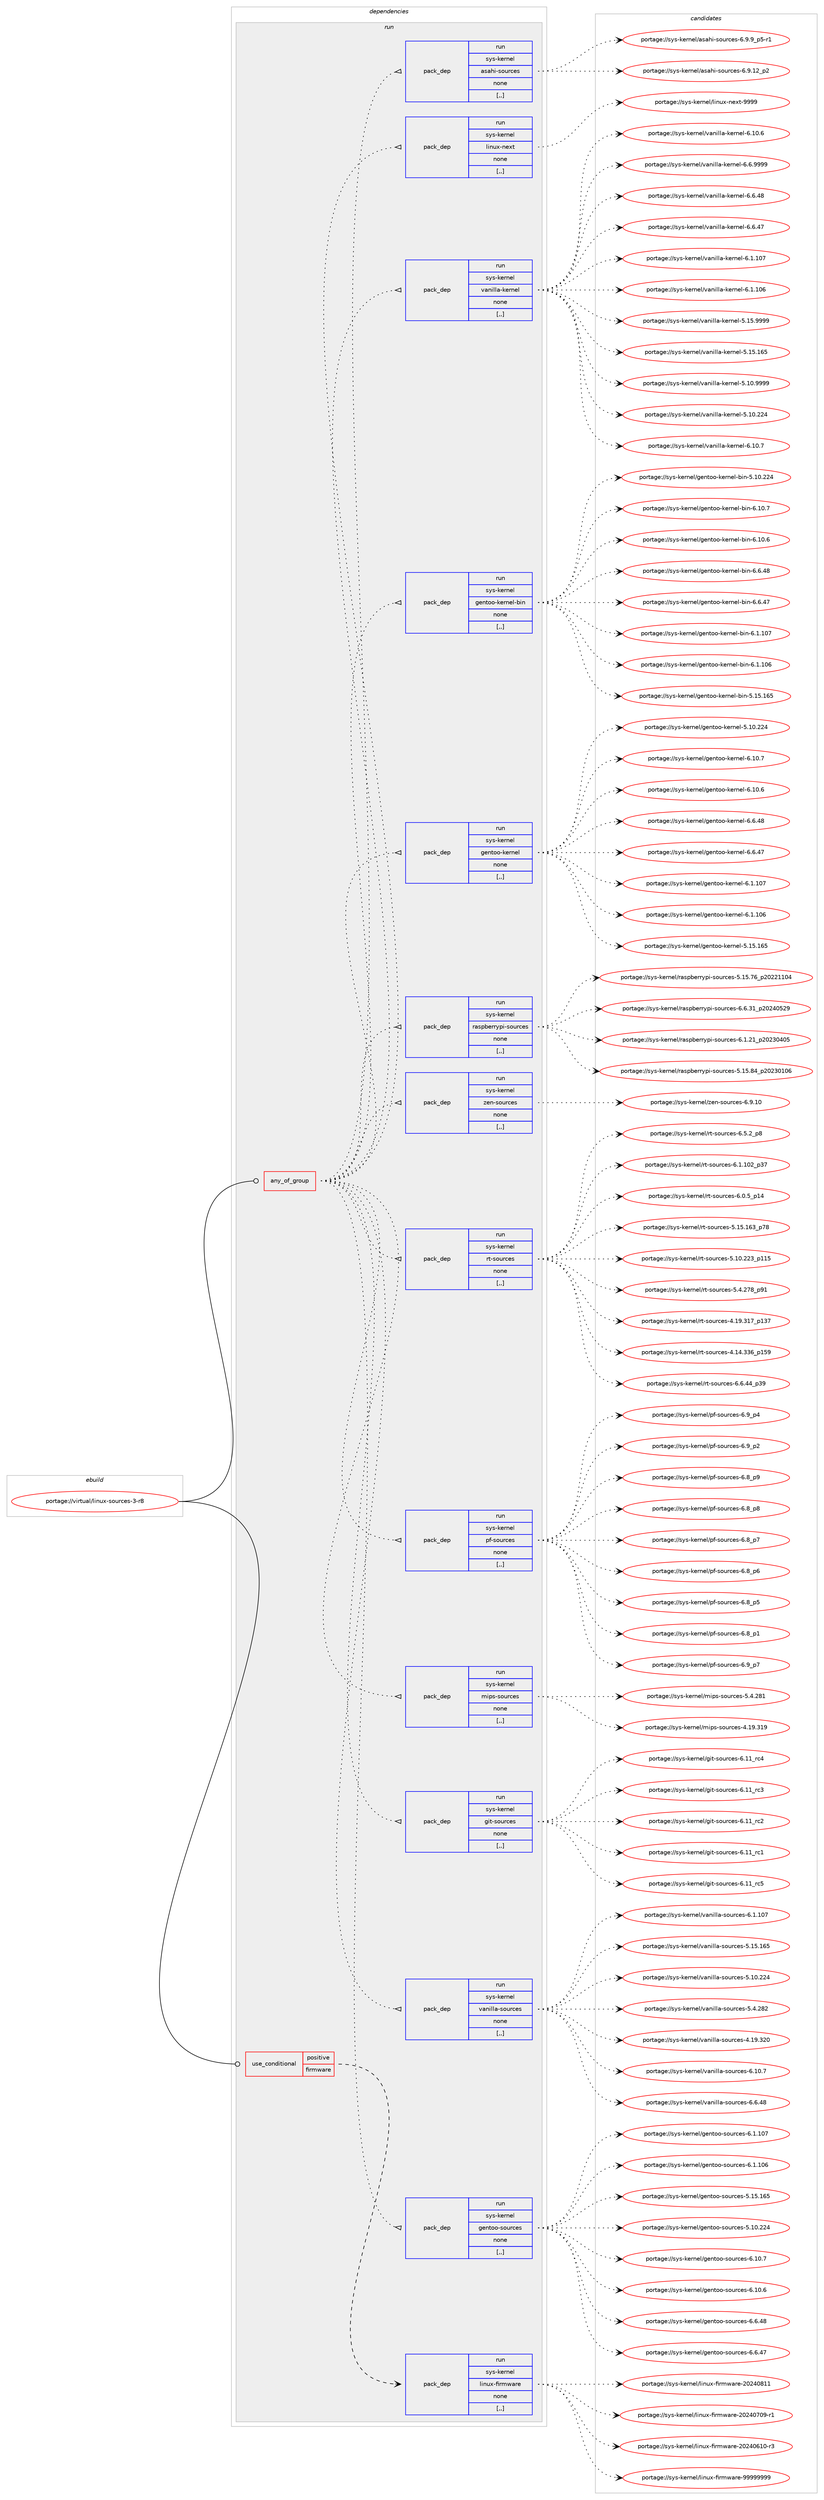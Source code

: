 digraph prolog {

# *************
# Graph options
# *************

newrank=true;
concentrate=true;
compound=true;
graph [rankdir=LR,fontname=Helvetica,fontsize=10,ranksep=1.5];#, ranksep=2.5, nodesep=0.2];
edge  [arrowhead=vee];
node  [fontname=Helvetica,fontsize=10];

# **********
# The ebuild
# **********

subgraph cluster_leftcol {
color=gray;
label=<<i>ebuild</i>>;
id [label="portage://virtual/linux-sources-3-r8", color=red, width=4, href="../virtual/linux-sources-3-r8.svg"];
}

# ****************
# The dependencies
# ****************

subgraph cluster_midcol {
color=gray;
label=<<i>dependencies</i>>;
subgraph cluster_compile {
fillcolor="#eeeeee";
style=filled;
label=<<i>compile</i>>;
}
subgraph cluster_compileandrun {
fillcolor="#eeeeee";
style=filled;
label=<<i>compile and run</i>>;
}
subgraph cluster_run {
fillcolor="#eeeeee";
style=filled;
label=<<i>run</i>>;
subgraph any21 {
dependency1231 [label=<<TABLE BORDER="0" CELLBORDER="1" CELLSPACING="0" CELLPADDING="4"><TR><TD CELLPADDING="10">any_of_group</TD></TR></TABLE>>, shape=none, color=red];subgraph pack997 {
dependency1232 [label=<<TABLE BORDER="0" CELLBORDER="1" CELLSPACING="0" CELLPADDING="4" WIDTH="220"><TR><TD ROWSPAN="6" CELLPADDING="30">pack_dep</TD></TR><TR><TD WIDTH="110">run</TD></TR><TR><TD>sys-kernel</TD></TR><TR><TD>gentoo-sources</TD></TR><TR><TD>none</TD></TR><TR><TD>[,,]</TD></TR></TABLE>>, shape=none, color=blue];
}
dependency1231:e -> dependency1232:w [weight=20,style="dotted",arrowhead="oinv"];
subgraph pack998 {
dependency1233 [label=<<TABLE BORDER="0" CELLBORDER="1" CELLSPACING="0" CELLPADDING="4" WIDTH="220"><TR><TD ROWSPAN="6" CELLPADDING="30">pack_dep</TD></TR><TR><TD WIDTH="110">run</TD></TR><TR><TD>sys-kernel</TD></TR><TR><TD>vanilla-sources</TD></TR><TR><TD>none</TD></TR><TR><TD>[,,]</TD></TR></TABLE>>, shape=none, color=blue];
}
dependency1231:e -> dependency1233:w [weight=20,style="dotted",arrowhead="oinv"];
subgraph pack999 {
dependency1234 [label=<<TABLE BORDER="0" CELLBORDER="1" CELLSPACING="0" CELLPADDING="4" WIDTH="220"><TR><TD ROWSPAN="6" CELLPADDING="30">pack_dep</TD></TR><TR><TD WIDTH="110">run</TD></TR><TR><TD>sys-kernel</TD></TR><TR><TD>git-sources</TD></TR><TR><TD>none</TD></TR><TR><TD>[,,]</TD></TR></TABLE>>, shape=none, color=blue];
}
dependency1231:e -> dependency1234:w [weight=20,style="dotted",arrowhead="oinv"];
subgraph pack1000 {
dependency1235 [label=<<TABLE BORDER="0" CELLBORDER="1" CELLSPACING="0" CELLPADDING="4" WIDTH="220"><TR><TD ROWSPAN="6" CELLPADDING="30">pack_dep</TD></TR><TR><TD WIDTH="110">run</TD></TR><TR><TD>sys-kernel</TD></TR><TR><TD>mips-sources</TD></TR><TR><TD>none</TD></TR><TR><TD>[,,]</TD></TR></TABLE>>, shape=none, color=blue];
}
dependency1231:e -> dependency1235:w [weight=20,style="dotted",arrowhead="oinv"];
subgraph pack1001 {
dependency1236 [label=<<TABLE BORDER="0" CELLBORDER="1" CELLSPACING="0" CELLPADDING="4" WIDTH="220"><TR><TD ROWSPAN="6" CELLPADDING="30">pack_dep</TD></TR><TR><TD WIDTH="110">run</TD></TR><TR><TD>sys-kernel</TD></TR><TR><TD>pf-sources</TD></TR><TR><TD>none</TD></TR><TR><TD>[,,]</TD></TR></TABLE>>, shape=none, color=blue];
}
dependency1231:e -> dependency1236:w [weight=20,style="dotted",arrowhead="oinv"];
subgraph pack1002 {
dependency1237 [label=<<TABLE BORDER="0" CELLBORDER="1" CELLSPACING="0" CELLPADDING="4" WIDTH="220"><TR><TD ROWSPAN="6" CELLPADDING="30">pack_dep</TD></TR><TR><TD WIDTH="110">run</TD></TR><TR><TD>sys-kernel</TD></TR><TR><TD>rt-sources</TD></TR><TR><TD>none</TD></TR><TR><TD>[,,]</TD></TR></TABLE>>, shape=none, color=blue];
}
dependency1231:e -> dependency1237:w [weight=20,style="dotted",arrowhead="oinv"];
subgraph pack1003 {
dependency1238 [label=<<TABLE BORDER="0" CELLBORDER="1" CELLSPACING="0" CELLPADDING="4" WIDTH="220"><TR><TD ROWSPAN="6" CELLPADDING="30">pack_dep</TD></TR><TR><TD WIDTH="110">run</TD></TR><TR><TD>sys-kernel</TD></TR><TR><TD>zen-sources</TD></TR><TR><TD>none</TD></TR><TR><TD>[,,]</TD></TR></TABLE>>, shape=none, color=blue];
}
dependency1231:e -> dependency1238:w [weight=20,style="dotted",arrowhead="oinv"];
subgraph pack1004 {
dependency1239 [label=<<TABLE BORDER="0" CELLBORDER="1" CELLSPACING="0" CELLPADDING="4" WIDTH="220"><TR><TD ROWSPAN="6" CELLPADDING="30">pack_dep</TD></TR><TR><TD WIDTH="110">run</TD></TR><TR><TD>sys-kernel</TD></TR><TR><TD>raspberrypi-sources</TD></TR><TR><TD>none</TD></TR><TR><TD>[,,]</TD></TR></TABLE>>, shape=none, color=blue];
}
dependency1231:e -> dependency1239:w [weight=20,style="dotted",arrowhead="oinv"];
subgraph pack1005 {
dependency1240 [label=<<TABLE BORDER="0" CELLBORDER="1" CELLSPACING="0" CELLPADDING="4" WIDTH="220"><TR><TD ROWSPAN="6" CELLPADDING="30">pack_dep</TD></TR><TR><TD WIDTH="110">run</TD></TR><TR><TD>sys-kernel</TD></TR><TR><TD>gentoo-kernel</TD></TR><TR><TD>none</TD></TR><TR><TD>[,,]</TD></TR></TABLE>>, shape=none, color=blue];
}
dependency1231:e -> dependency1240:w [weight=20,style="dotted",arrowhead="oinv"];
subgraph pack1006 {
dependency1241 [label=<<TABLE BORDER="0" CELLBORDER="1" CELLSPACING="0" CELLPADDING="4" WIDTH="220"><TR><TD ROWSPAN="6" CELLPADDING="30">pack_dep</TD></TR><TR><TD WIDTH="110">run</TD></TR><TR><TD>sys-kernel</TD></TR><TR><TD>gentoo-kernel-bin</TD></TR><TR><TD>none</TD></TR><TR><TD>[,,]</TD></TR></TABLE>>, shape=none, color=blue];
}
dependency1231:e -> dependency1241:w [weight=20,style="dotted",arrowhead="oinv"];
subgraph pack1007 {
dependency1242 [label=<<TABLE BORDER="0" CELLBORDER="1" CELLSPACING="0" CELLPADDING="4" WIDTH="220"><TR><TD ROWSPAN="6" CELLPADDING="30">pack_dep</TD></TR><TR><TD WIDTH="110">run</TD></TR><TR><TD>sys-kernel</TD></TR><TR><TD>vanilla-kernel</TD></TR><TR><TD>none</TD></TR><TR><TD>[,,]</TD></TR></TABLE>>, shape=none, color=blue];
}
dependency1231:e -> dependency1242:w [weight=20,style="dotted",arrowhead="oinv"];
subgraph pack1008 {
dependency1243 [label=<<TABLE BORDER="0" CELLBORDER="1" CELLSPACING="0" CELLPADDING="4" WIDTH="220"><TR><TD ROWSPAN="6" CELLPADDING="30">pack_dep</TD></TR><TR><TD WIDTH="110">run</TD></TR><TR><TD>sys-kernel</TD></TR><TR><TD>linux-next</TD></TR><TR><TD>none</TD></TR><TR><TD>[,,]</TD></TR></TABLE>>, shape=none, color=blue];
}
dependency1231:e -> dependency1243:w [weight=20,style="dotted",arrowhead="oinv"];
subgraph pack1009 {
dependency1244 [label=<<TABLE BORDER="0" CELLBORDER="1" CELLSPACING="0" CELLPADDING="4" WIDTH="220"><TR><TD ROWSPAN="6" CELLPADDING="30">pack_dep</TD></TR><TR><TD WIDTH="110">run</TD></TR><TR><TD>sys-kernel</TD></TR><TR><TD>asahi-sources</TD></TR><TR><TD>none</TD></TR><TR><TD>[,,]</TD></TR></TABLE>>, shape=none, color=blue];
}
dependency1231:e -> dependency1244:w [weight=20,style="dotted",arrowhead="oinv"];
}
id:e -> dependency1231:w [weight=20,style="solid",arrowhead="odot"];
subgraph cond215 {
dependency1245 [label=<<TABLE BORDER="0" CELLBORDER="1" CELLSPACING="0" CELLPADDING="4"><TR><TD ROWSPAN="3" CELLPADDING="10">use_conditional</TD></TR><TR><TD>positive</TD></TR><TR><TD>firmware</TD></TR></TABLE>>, shape=none, color=red];
subgraph pack1010 {
dependency1246 [label=<<TABLE BORDER="0" CELLBORDER="1" CELLSPACING="0" CELLPADDING="4" WIDTH="220"><TR><TD ROWSPAN="6" CELLPADDING="30">pack_dep</TD></TR><TR><TD WIDTH="110">run</TD></TR><TR><TD>sys-kernel</TD></TR><TR><TD>linux-firmware</TD></TR><TR><TD>none</TD></TR><TR><TD>[,,]</TD></TR></TABLE>>, shape=none, color=blue];
}
dependency1245:e -> dependency1246:w [weight=20,style="dashed",arrowhead="vee"];
}
id:e -> dependency1245:w [weight=20,style="solid",arrowhead="odot"];
}
}

# **************
# The candidates
# **************

subgraph cluster_choices {
rank=same;
color=gray;
label=<<i>candidates</i>>;

subgraph choice997 {
color=black;
nodesep=1;
choice1151211154510710111411010110847103101110116111111451151111171149910111545544649484655 [label="portage://sys-kernel/gentoo-sources-6.10.7", color=red, width=4,href="../sys-kernel/gentoo-sources-6.10.7.svg"];
choice1151211154510710111411010110847103101110116111111451151111171149910111545544649484654 [label="portage://sys-kernel/gentoo-sources-6.10.6", color=red, width=4,href="../sys-kernel/gentoo-sources-6.10.6.svg"];
choice1151211154510710111411010110847103101110116111111451151111171149910111545544654465256 [label="portage://sys-kernel/gentoo-sources-6.6.48", color=red, width=4,href="../sys-kernel/gentoo-sources-6.6.48.svg"];
choice1151211154510710111411010110847103101110116111111451151111171149910111545544654465255 [label="portage://sys-kernel/gentoo-sources-6.6.47", color=red, width=4,href="../sys-kernel/gentoo-sources-6.6.47.svg"];
choice115121115451071011141101011084710310111011611111145115111117114991011154554464946494855 [label="portage://sys-kernel/gentoo-sources-6.1.107", color=red, width=4,href="../sys-kernel/gentoo-sources-6.1.107.svg"];
choice115121115451071011141101011084710310111011611111145115111117114991011154554464946494854 [label="portage://sys-kernel/gentoo-sources-6.1.106", color=red, width=4,href="../sys-kernel/gentoo-sources-6.1.106.svg"];
choice11512111545107101114110101108471031011101161111114511511111711499101115455346495346495453 [label="portage://sys-kernel/gentoo-sources-5.15.165", color=red, width=4,href="../sys-kernel/gentoo-sources-5.15.165.svg"];
choice11512111545107101114110101108471031011101161111114511511111711499101115455346494846505052 [label="portage://sys-kernel/gentoo-sources-5.10.224", color=red, width=4,href="../sys-kernel/gentoo-sources-5.10.224.svg"];
dependency1232:e -> choice1151211154510710111411010110847103101110116111111451151111171149910111545544649484655:w [style=dotted,weight="100"];
dependency1232:e -> choice1151211154510710111411010110847103101110116111111451151111171149910111545544649484654:w [style=dotted,weight="100"];
dependency1232:e -> choice1151211154510710111411010110847103101110116111111451151111171149910111545544654465256:w [style=dotted,weight="100"];
dependency1232:e -> choice1151211154510710111411010110847103101110116111111451151111171149910111545544654465255:w [style=dotted,weight="100"];
dependency1232:e -> choice115121115451071011141101011084710310111011611111145115111117114991011154554464946494855:w [style=dotted,weight="100"];
dependency1232:e -> choice115121115451071011141101011084710310111011611111145115111117114991011154554464946494854:w [style=dotted,weight="100"];
dependency1232:e -> choice11512111545107101114110101108471031011101161111114511511111711499101115455346495346495453:w [style=dotted,weight="100"];
dependency1232:e -> choice11512111545107101114110101108471031011101161111114511511111711499101115455346494846505052:w [style=dotted,weight="100"];
}
subgraph choice998 {
color=black;
nodesep=1;
choice11512111545107101114110101108471189711010510810897451151111171149910111545544649484655 [label="portage://sys-kernel/vanilla-sources-6.10.7", color=red, width=4,href="../sys-kernel/vanilla-sources-6.10.7.svg"];
choice11512111545107101114110101108471189711010510810897451151111171149910111545544654465256 [label="portage://sys-kernel/vanilla-sources-6.6.48", color=red, width=4,href="../sys-kernel/vanilla-sources-6.6.48.svg"];
choice1151211154510710111411010110847118971101051081089745115111117114991011154554464946494855 [label="portage://sys-kernel/vanilla-sources-6.1.107", color=red, width=4,href="../sys-kernel/vanilla-sources-6.1.107.svg"];
choice115121115451071011141101011084711897110105108108974511511111711499101115455346495346495453 [label="portage://sys-kernel/vanilla-sources-5.15.165", color=red, width=4,href="../sys-kernel/vanilla-sources-5.15.165.svg"];
choice115121115451071011141101011084711897110105108108974511511111711499101115455346494846505052 [label="portage://sys-kernel/vanilla-sources-5.10.224", color=red, width=4,href="../sys-kernel/vanilla-sources-5.10.224.svg"];
choice1151211154510710111411010110847118971101051081089745115111117114991011154553465246505650 [label="portage://sys-kernel/vanilla-sources-5.4.282", color=red, width=4,href="../sys-kernel/vanilla-sources-5.4.282.svg"];
choice115121115451071011141101011084711897110105108108974511511111711499101115455246495746515048 [label="portage://sys-kernel/vanilla-sources-4.19.320", color=red, width=4,href="../sys-kernel/vanilla-sources-4.19.320.svg"];
dependency1233:e -> choice11512111545107101114110101108471189711010510810897451151111171149910111545544649484655:w [style=dotted,weight="100"];
dependency1233:e -> choice11512111545107101114110101108471189711010510810897451151111171149910111545544654465256:w [style=dotted,weight="100"];
dependency1233:e -> choice1151211154510710111411010110847118971101051081089745115111117114991011154554464946494855:w [style=dotted,weight="100"];
dependency1233:e -> choice115121115451071011141101011084711897110105108108974511511111711499101115455346495346495453:w [style=dotted,weight="100"];
dependency1233:e -> choice115121115451071011141101011084711897110105108108974511511111711499101115455346494846505052:w [style=dotted,weight="100"];
dependency1233:e -> choice1151211154510710111411010110847118971101051081089745115111117114991011154553465246505650:w [style=dotted,weight="100"];
dependency1233:e -> choice115121115451071011141101011084711897110105108108974511511111711499101115455246495746515048:w [style=dotted,weight="100"];
}
subgraph choice999 {
color=black;
nodesep=1;
choice115121115451071011141101011084710310511645115111117114991011154554464949951149953 [label="portage://sys-kernel/git-sources-6.11_rc5", color=red, width=4,href="../sys-kernel/git-sources-6.11_rc5.svg"];
choice115121115451071011141101011084710310511645115111117114991011154554464949951149952 [label="portage://sys-kernel/git-sources-6.11_rc4", color=red, width=4,href="../sys-kernel/git-sources-6.11_rc4.svg"];
choice115121115451071011141101011084710310511645115111117114991011154554464949951149951 [label="portage://sys-kernel/git-sources-6.11_rc3", color=red, width=4,href="../sys-kernel/git-sources-6.11_rc3.svg"];
choice115121115451071011141101011084710310511645115111117114991011154554464949951149950 [label="portage://sys-kernel/git-sources-6.11_rc2", color=red, width=4,href="../sys-kernel/git-sources-6.11_rc2.svg"];
choice115121115451071011141101011084710310511645115111117114991011154554464949951149949 [label="portage://sys-kernel/git-sources-6.11_rc1", color=red, width=4,href="../sys-kernel/git-sources-6.11_rc1.svg"];
dependency1234:e -> choice115121115451071011141101011084710310511645115111117114991011154554464949951149953:w [style=dotted,weight="100"];
dependency1234:e -> choice115121115451071011141101011084710310511645115111117114991011154554464949951149952:w [style=dotted,weight="100"];
dependency1234:e -> choice115121115451071011141101011084710310511645115111117114991011154554464949951149951:w [style=dotted,weight="100"];
dependency1234:e -> choice115121115451071011141101011084710310511645115111117114991011154554464949951149950:w [style=dotted,weight="100"];
dependency1234:e -> choice115121115451071011141101011084710310511645115111117114991011154554464949951149949:w [style=dotted,weight="100"];
}
subgraph choice1000 {
color=black;
nodesep=1;
choice115121115451071011141101011084710910511211545115111117114991011154553465246505649 [label="portage://sys-kernel/mips-sources-5.4.281", color=red, width=4,href="../sys-kernel/mips-sources-5.4.281.svg"];
choice11512111545107101114110101108471091051121154511511111711499101115455246495746514957 [label="portage://sys-kernel/mips-sources-4.19.319", color=red, width=4,href="../sys-kernel/mips-sources-4.19.319.svg"];
dependency1235:e -> choice115121115451071011141101011084710910511211545115111117114991011154553465246505649:w [style=dotted,weight="100"];
dependency1235:e -> choice11512111545107101114110101108471091051121154511511111711499101115455246495746514957:w [style=dotted,weight="100"];
}
subgraph choice1001 {
color=black;
nodesep=1;
choice11512111545107101114110101108471121024511511111711499101115455446579511255 [label="portage://sys-kernel/pf-sources-6.9_p7", color=red, width=4,href="../sys-kernel/pf-sources-6.9_p7.svg"];
choice11512111545107101114110101108471121024511511111711499101115455446579511252 [label="portage://sys-kernel/pf-sources-6.9_p4", color=red, width=4,href="../sys-kernel/pf-sources-6.9_p4.svg"];
choice11512111545107101114110101108471121024511511111711499101115455446579511250 [label="portage://sys-kernel/pf-sources-6.9_p2", color=red, width=4,href="../sys-kernel/pf-sources-6.9_p2.svg"];
choice11512111545107101114110101108471121024511511111711499101115455446569511257 [label="portage://sys-kernel/pf-sources-6.8_p9", color=red, width=4,href="../sys-kernel/pf-sources-6.8_p9.svg"];
choice11512111545107101114110101108471121024511511111711499101115455446569511256 [label="portage://sys-kernel/pf-sources-6.8_p8", color=red, width=4,href="../sys-kernel/pf-sources-6.8_p8.svg"];
choice11512111545107101114110101108471121024511511111711499101115455446569511255 [label="portage://sys-kernel/pf-sources-6.8_p7", color=red, width=4,href="../sys-kernel/pf-sources-6.8_p7.svg"];
choice11512111545107101114110101108471121024511511111711499101115455446569511254 [label="portage://sys-kernel/pf-sources-6.8_p6", color=red, width=4,href="../sys-kernel/pf-sources-6.8_p6.svg"];
choice11512111545107101114110101108471121024511511111711499101115455446569511253 [label="portage://sys-kernel/pf-sources-6.8_p5", color=red, width=4,href="../sys-kernel/pf-sources-6.8_p5.svg"];
choice11512111545107101114110101108471121024511511111711499101115455446569511249 [label="portage://sys-kernel/pf-sources-6.8_p1", color=red, width=4,href="../sys-kernel/pf-sources-6.8_p1.svg"];
dependency1236:e -> choice11512111545107101114110101108471121024511511111711499101115455446579511255:w [style=dotted,weight="100"];
dependency1236:e -> choice11512111545107101114110101108471121024511511111711499101115455446579511252:w [style=dotted,weight="100"];
dependency1236:e -> choice11512111545107101114110101108471121024511511111711499101115455446579511250:w [style=dotted,weight="100"];
dependency1236:e -> choice11512111545107101114110101108471121024511511111711499101115455446569511257:w [style=dotted,weight="100"];
dependency1236:e -> choice11512111545107101114110101108471121024511511111711499101115455446569511256:w [style=dotted,weight="100"];
dependency1236:e -> choice11512111545107101114110101108471121024511511111711499101115455446569511255:w [style=dotted,weight="100"];
dependency1236:e -> choice11512111545107101114110101108471121024511511111711499101115455446569511254:w [style=dotted,weight="100"];
dependency1236:e -> choice11512111545107101114110101108471121024511511111711499101115455446569511253:w [style=dotted,weight="100"];
dependency1236:e -> choice11512111545107101114110101108471121024511511111711499101115455446569511249:w [style=dotted,weight="100"];
}
subgraph choice1002 {
color=black;
nodesep=1;
choice1151211154510710111411010110847114116451151111171149910111545544654465252951125157 [label="portage://sys-kernel/rt-sources-6.6.44_p39", color=red, width=4,href="../sys-kernel/rt-sources-6.6.44_p39.svg"];
choice115121115451071011141101011084711411645115111117114991011154554465346509511256 [label="portage://sys-kernel/rt-sources-6.5.2_p8", color=red, width=4,href="../sys-kernel/rt-sources-6.5.2_p8.svg"];
choice115121115451071011141101011084711411645115111117114991011154554464946494850951125155 [label="portage://sys-kernel/rt-sources-6.1.102_p37", color=red, width=4,href="../sys-kernel/rt-sources-6.1.102_p37.svg"];
choice11512111545107101114110101108471141164511511111711499101115455446484653951124952 [label="portage://sys-kernel/rt-sources-6.0.5_p14", color=red, width=4,href="../sys-kernel/rt-sources-6.0.5_p14.svg"];
choice11512111545107101114110101108471141164511511111711499101115455346495346495451951125556 [label="portage://sys-kernel/rt-sources-5.15.163_p78", color=red, width=4,href="../sys-kernel/rt-sources-5.15.163_p78.svg"];
choice1151211154510710111411010110847114116451151111171149910111545534649484650505195112494953 [label="portage://sys-kernel/rt-sources-5.10.223_p115", color=red, width=4,href="../sys-kernel/rt-sources-5.10.223_p115.svg"];
choice115121115451071011141101011084711411645115111117114991011154553465246505556951125749 [label="portage://sys-kernel/rt-sources-5.4.278_p91", color=red, width=4,href="../sys-kernel/rt-sources-5.4.278_p91.svg"];
choice1151211154510710111411010110847114116451151111171149910111545524649574651495595112495155 [label="portage://sys-kernel/rt-sources-4.19.317_p137", color=red, width=4,href="../sys-kernel/rt-sources-4.19.317_p137.svg"];
choice1151211154510710111411010110847114116451151111171149910111545524649524651515495112495357 [label="portage://sys-kernel/rt-sources-4.14.336_p159", color=red, width=4,href="../sys-kernel/rt-sources-4.14.336_p159.svg"];
dependency1237:e -> choice1151211154510710111411010110847114116451151111171149910111545544654465252951125157:w [style=dotted,weight="100"];
dependency1237:e -> choice115121115451071011141101011084711411645115111117114991011154554465346509511256:w [style=dotted,weight="100"];
dependency1237:e -> choice115121115451071011141101011084711411645115111117114991011154554464946494850951125155:w [style=dotted,weight="100"];
dependency1237:e -> choice11512111545107101114110101108471141164511511111711499101115455446484653951124952:w [style=dotted,weight="100"];
dependency1237:e -> choice11512111545107101114110101108471141164511511111711499101115455346495346495451951125556:w [style=dotted,weight="100"];
dependency1237:e -> choice1151211154510710111411010110847114116451151111171149910111545534649484650505195112494953:w [style=dotted,weight="100"];
dependency1237:e -> choice115121115451071011141101011084711411645115111117114991011154553465246505556951125749:w [style=dotted,weight="100"];
dependency1237:e -> choice1151211154510710111411010110847114116451151111171149910111545524649574651495595112495155:w [style=dotted,weight="100"];
dependency1237:e -> choice1151211154510710111411010110847114116451151111171149910111545524649524651515495112495357:w [style=dotted,weight="100"];
}
subgraph choice1003 {
color=black;
nodesep=1;
choice1151211154510710111411010110847122101110451151111171149910111545544657464948 [label="portage://sys-kernel/zen-sources-6.9.10", color=red, width=4,href="../sys-kernel/zen-sources-6.9.10.svg"];
dependency1238:e -> choice1151211154510710111411010110847122101110451151111171149910111545544657464948:w [style=dotted,weight="100"];
}
subgraph choice1004 {
color=black;
nodesep=1;
choice11512111545107101114110101108471149711511298101114114121112105451151111171149910111545544654465149951125048505248535057 [label="portage://sys-kernel/raspberrypi-sources-6.6.31_p20240529", color=red, width=4,href="../sys-kernel/raspberrypi-sources-6.6.31_p20240529.svg"];
choice11512111545107101114110101108471149711511298101114114121112105451151111171149910111545544649465049951125048505148524853 [label="portage://sys-kernel/raspberrypi-sources-6.1.21_p20230405", color=red, width=4,href="../sys-kernel/raspberrypi-sources-6.1.21_p20230405.svg"];
choice1151211154510710111411010110847114971151129810111411412111210545115111117114991011154553464953465652951125048505148494854 [label="portage://sys-kernel/raspberrypi-sources-5.15.84_p20230106", color=red, width=4,href="../sys-kernel/raspberrypi-sources-5.15.84_p20230106.svg"];
choice1151211154510710111411010110847114971151129810111411412111210545115111117114991011154553464953465554951125048505049494852 [label="portage://sys-kernel/raspberrypi-sources-5.15.76_p20221104", color=red, width=4,href="../sys-kernel/raspberrypi-sources-5.15.76_p20221104.svg"];
dependency1239:e -> choice11512111545107101114110101108471149711511298101114114121112105451151111171149910111545544654465149951125048505248535057:w [style=dotted,weight="100"];
dependency1239:e -> choice11512111545107101114110101108471149711511298101114114121112105451151111171149910111545544649465049951125048505148524853:w [style=dotted,weight="100"];
dependency1239:e -> choice1151211154510710111411010110847114971151129810111411412111210545115111117114991011154553464953465652951125048505148494854:w [style=dotted,weight="100"];
dependency1239:e -> choice1151211154510710111411010110847114971151129810111411412111210545115111117114991011154553464953465554951125048505049494852:w [style=dotted,weight="100"];
}
subgraph choice1005 {
color=black;
nodesep=1;
choice11512111545107101114110101108471031011101161111114510710111411010110845544649484655 [label="portage://sys-kernel/gentoo-kernel-6.10.7", color=red, width=4,href="../sys-kernel/gentoo-kernel-6.10.7.svg"];
choice11512111545107101114110101108471031011101161111114510710111411010110845544649484654 [label="portage://sys-kernel/gentoo-kernel-6.10.6", color=red, width=4,href="../sys-kernel/gentoo-kernel-6.10.6.svg"];
choice11512111545107101114110101108471031011101161111114510710111411010110845544654465256 [label="portage://sys-kernel/gentoo-kernel-6.6.48", color=red, width=4,href="../sys-kernel/gentoo-kernel-6.6.48.svg"];
choice11512111545107101114110101108471031011101161111114510710111411010110845544654465255 [label="portage://sys-kernel/gentoo-kernel-6.6.47", color=red, width=4,href="../sys-kernel/gentoo-kernel-6.6.47.svg"];
choice1151211154510710111411010110847103101110116111111451071011141101011084554464946494855 [label="portage://sys-kernel/gentoo-kernel-6.1.107", color=red, width=4,href="../sys-kernel/gentoo-kernel-6.1.107.svg"];
choice1151211154510710111411010110847103101110116111111451071011141101011084554464946494854 [label="portage://sys-kernel/gentoo-kernel-6.1.106", color=red, width=4,href="../sys-kernel/gentoo-kernel-6.1.106.svg"];
choice115121115451071011141101011084710310111011611111145107101114110101108455346495346495453 [label="portage://sys-kernel/gentoo-kernel-5.15.165", color=red, width=4,href="../sys-kernel/gentoo-kernel-5.15.165.svg"];
choice115121115451071011141101011084710310111011611111145107101114110101108455346494846505052 [label="portage://sys-kernel/gentoo-kernel-5.10.224", color=red, width=4,href="../sys-kernel/gentoo-kernel-5.10.224.svg"];
dependency1240:e -> choice11512111545107101114110101108471031011101161111114510710111411010110845544649484655:w [style=dotted,weight="100"];
dependency1240:e -> choice11512111545107101114110101108471031011101161111114510710111411010110845544649484654:w [style=dotted,weight="100"];
dependency1240:e -> choice11512111545107101114110101108471031011101161111114510710111411010110845544654465256:w [style=dotted,weight="100"];
dependency1240:e -> choice11512111545107101114110101108471031011101161111114510710111411010110845544654465255:w [style=dotted,weight="100"];
dependency1240:e -> choice1151211154510710111411010110847103101110116111111451071011141101011084554464946494855:w [style=dotted,weight="100"];
dependency1240:e -> choice1151211154510710111411010110847103101110116111111451071011141101011084554464946494854:w [style=dotted,weight="100"];
dependency1240:e -> choice115121115451071011141101011084710310111011611111145107101114110101108455346495346495453:w [style=dotted,weight="100"];
dependency1240:e -> choice115121115451071011141101011084710310111011611111145107101114110101108455346494846505052:w [style=dotted,weight="100"];
}
subgraph choice1006 {
color=black;
nodesep=1;
choice115121115451071011141101011084710310111011611111145107101114110101108459810511045544649484655 [label="portage://sys-kernel/gentoo-kernel-bin-6.10.7", color=red, width=4,href="../sys-kernel/gentoo-kernel-bin-6.10.7.svg"];
choice115121115451071011141101011084710310111011611111145107101114110101108459810511045544649484654 [label="portage://sys-kernel/gentoo-kernel-bin-6.10.6", color=red, width=4,href="../sys-kernel/gentoo-kernel-bin-6.10.6.svg"];
choice115121115451071011141101011084710310111011611111145107101114110101108459810511045544654465256 [label="portage://sys-kernel/gentoo-kernel-bin-6.6.48", color=red, width=4,href="../sys-kernel/gentoo-kernel-bin-6.6.48.svg"];
choice115121115451071011141101011084710310111011611111145107101114110101108459810511045544654465255 [label="portage://sys-kernel/gentoo-kernel-bin-6.6.47", color=red, width=4,href="../sys-kernel/gentoo-kernel-bin-6.6.47.svg"];
choice11512111545107101114110101108471031011101161111114510710111411010110845981051104554464946494855 [label="portage://sys-kernel/gentoo-kernel-bin-6.1.107", color=red, width=4,href="../sys-kernel/gentoo-kernel-bin-6.1.107.svg"];
choice11512111545107101114110101108471031011101161111114510710111411010110845981051104554464946494854 [label="portage://sys-kernel/gentoo-kernel-bin-6.1.106", color=red, width=4,href="../sys-kernel/gentoo-kernel-bin-6.1.106.svg"];
choice1151211154510710111411010110847103101110116111111451071011141101011084598105110455346495346495453 [label="portage://sys-kernel/gentoo-kernel-bin-5.15.165", color=red, width=4,href="../sys-kernel/gentoo-kernel-bin-5.15.165.svg"];
choice1151211154510710111411010110847103101110116111111451071011141101011084598105110455346494846505052 [label="portage://sys-kernel/gentoo-kernel-bin-5.10.224", color=red, width=4,href="../sys-kernel/gentoo-kernel-bin-5.10.224.svg"];
dependency1241:e -> choice115121115451071011141101011084710310111011611111145107101114110101108459810511045544649484655:w [style=dotted,weight="100"];
dependency1241:e -> choice115121115451071011141101011084710310111011611111145107101114110101108459810511045544649484654:w [style=dotted,weight="100"];
dependency1241:e -> choice115121115451071011141101011084710310111011611111145107101114110101108459810511045544654465256:w [style=dotted,weight="100"];
dependency1241:e -> choice115121115451071011141101011084710310111011611111145107101114110101108459810511045544654465255:w [style=dotted,weight="100"];
dependency1241:e -> choice11512111545107101114110101108471031011101161111114510710111411010110845981051104554464946494855:w [style=dotted,weight="100"];
dependency1241:e -> choice11512111545107101114110101108471031011101161111114510710111411010110845981051104554464946494854:w [style=dotted,weight="100"];
dependency1241:e -> choice1151211154510710111411010110847103101110116111111451071011141101011084598105110455346495346495453:w [style=dotted,weight="100"];
dependency1241:e -> choice1151211154510710111411010110847103101110116111111451071011141101011084598105110455346494846505052:w [style=dotted,weight="100"];
}
subgraph choice1007 {
color=black;
nodesep=1;
choice115121115451071011141101011084711897110105108108974510710111411010110845544649484655 [label="portage://sys-kernel/vanilla-kernel-6.10.7", color=red, width=4,href="../sys-kernel/vanilla-kernel-6.10.7.svg"];
choice115121115451071011141101011084711897110105108108974510710111411010110845544649484654 [label="portage://sys-kernel/vanilla-kernel-6.10.6", color=red, width=4,href="../sys-kernel/vanilla-kernel-6.10.6.svg"];
choice1151211154510710111411010110847118971101051081089745107101114110101108455446544657575757 [label="portage://sys-kernel/vanilla-kernel-6.6.9999", color=red, width=4,href="../sys-kernel/vanilla-kernel-6.6.9999.svg"];
choice115121115451071011141101011084711897110105108108974510710111411010110845544654465256 [label="portage://sys-kernel/vanilla-kernel-6.6.48", color=red, width=4,href="../sys-kernel/vanilla-kernel-6.6.48.svg"];
choice115121115451071011141101011084711897110105108108974510710111411010110845544654465255 [label="portage://sys-kernel/vanilla-kernel-6.6.47", color=red, width=4,href="../sys-kernel/vanilla-kernel-6.6.47.svg"];
choice11512111545107101114110101108471189711010510810897451071011141101011084554464946494855 [label="portage://sys-kernel/vanilla-kernel-6.1.107", color=red, width=4,href="../sys-kernel/vanilla-kernel-6.1.107.svg"];
choice11512111545107101114110101108471189711010510810897451071011141101011084554464946494854 [label="portage://sys-kernel/vanilla-kernel-6.1.106", color=red, width=4,href="../sys-kernel/vanilla-kernel-6.1.106.svg"];
choice115121115451071011141101011084711897110105108108974510710111411010110845534649534657575757 [label="portage://sys-kernel/vanilla-kernel-5.15.9999", color=red, width=4,href="../sys-kernel/vanilla-kernel-5.15.9999.svg"];
choice1151211154510710111411010110847118971101051081089745107101114110101108455346495346495453 [label="portage://sys-kernel/vanilla-kernel-5.15.165", color=red, width=4,href="../sys-kernel/vanilla-kernel-5.15.165.svg"];
choice115121115451071011141101011084711897110105108108974510710111411010110845534649484657575757 [label="portage://sys-kernel/vanilla-kernel-5.10.9999", color=red, width=4,href="../sys-kernel/vanilla-kernel-5.10.9999.svg"];
choice1151211154510710111411010110847118971101051081089745107101114110101108455346494846505052 [label="portage://sys-kernel/vanilla-kernel-5.10.224", color=red, width=4,href="../sys-kernel/vanilla-kernel-5.10.224.svg"];
dependency1242:e -> choice115121115451071011141101011084711897110105108108974510710111411010110845544649484655:w [style=dotted,weight="100"];
dependency1242:e -> choice115121115451071011141101011084711897110105108108974510710111411010110845544649484654:w [style=dotted,weight="100"];
dependency1242:e -> choice1151211154510710111411010110847118971101051081089745107101114110101108455446544657575757:w [style=dotted,weight="100"];
dependency1242:e -> choice115121115451071011141101011084711897110105108108974510710111411010110845544654465256:w [style=dotted,weight="100"];
dependency1242:e -> choice115121115451071011141101011084711897110105108108974510710111411010110845544654465255:w [style=dotted,weight="100"];
dependency1242:e -> choice11512111545107101114110101108471189711010510810897451071011141101011084554464946494855:w [style=dotted,weight="100"];
dependency1242:e -> choice11512111545107101114110101108471189711010510810897451071011141101011084554464946494854:w [style=dotted,weight="100"];
dependency1242:e -> choice115121115451071011141101011084711897110105108108974510710111411010110845534649534657575757:w [style=dotted,weight="100"];
dependency1242:e -> choice1151211154510710111411010110847118971101051081089745107101114110101108455346495346495453:w [style=dotted,weight="100"];
dependency1242:e -> choice115121115451071011141101011084711897110105108108974510710111411010110845534649484657575757:w [style=dotted,weight="100"];
dependency1242:e -> choice1151211154510710111411010110847118971101051081089745107101114110101108455346494846505052:w [style=dotted,weight="100"];
}
subgraph choice1008 {
color=black;
nodesep=1;
choice1151211154510710111411010110847108105110117120451101011201164557575757 [label="portage://sys-kernel/linux-next-9999", color=red, width=4,href="../sys-kernel/linux-next-9999.svg"];
dependency1243:e -> choice1151211154510710111411010110847108105110117120451101011201164557575757:w [style=dotted,weight="100"];
}
subgraph choice1009 {
color=black;
nodesep=1;
choice115121115451071011141101011084797115971041054511511111711499101115455446574649509511250 [label="portage://sys-kernel/asahi-sources-6.9.12_p2", color=red, width=4,href="../sys-kernel/asahi-sources-6.9.12_p2.svg"];
choice11512111545107101114110101108479711597104105451151111171149910111545544657465795112534511449 [label="portage://sys-kernel/asahi-sources-6.9.9_p5-r1", color=red, width=4,href="../sys-kernel/asahi-sources-6.9.9_p5-r1.svg"];
dependency1244:e -> choice115121115451071011141101011084797115971041054511511111711499101115455446574649509511250:w [style=dotted,weight="100"];
dependency1244:e -> choice11512111545107101114110101108479711597104105451151111171149910111545544657465795112534511449:w [style=dotted,weight="100"];
}
subgraph choice1010 {
color=black;
nodesep=1;
choice11512111545107101114110101108471081051101171204510210511410911997114101455757575757575757 [label="portage://sys-kernel/linux-firmware-99999999", color=red, width=4,href="../sys-kernel/linux-firmware-99999999.svg"];
choice11512111545107101114110101108471081051101171204510210511410911997114101455048505248564949 [label="portage://sys-kernel/linux-firmware-20240811", color=red, width=4,href="../sys-kernel/linux-firmware-20240811.svg"];
choice115121115451071011141101011084710810511011712045102105114109119971141014550485052485548574511449 [label="portage://sys-kernel/linux-firmware-20240709-r1", color=red, width=4,href="../sys-kernel/linux-firmware-20240709-r1.svg"];
choice115121115451071011141101011084710810511011712045102105114109119971141014550485052485449484511451 [label="portage://sys-kernel/linux-firmware-20240610-r3", color=red, width=4,href="../sys-kernel/linux-firmware-20240610-r3.svg"];
dependency1246:e -> choice11512111545107101114110101108471081051101171204510210511410911997114101455757575757575757:w [style=dotted,weight="100"];
dependency1246:e -> choice11512111545107101114110101108471081051101171204510210511410911997114101455048505248564949:w [style=dotted,weight="100"];
dependency1246:e -> choice115121115451071011141101011084710810511011712045102105114109119971141014550485052485548574511449:w [style=dotted,weight="100"];
dependency1246:e -> choice115121115451071011141101011084710810511011712045102105114109119971141014550485052485449484511451:w [style=dotted,weight="100"];
}
}

}
